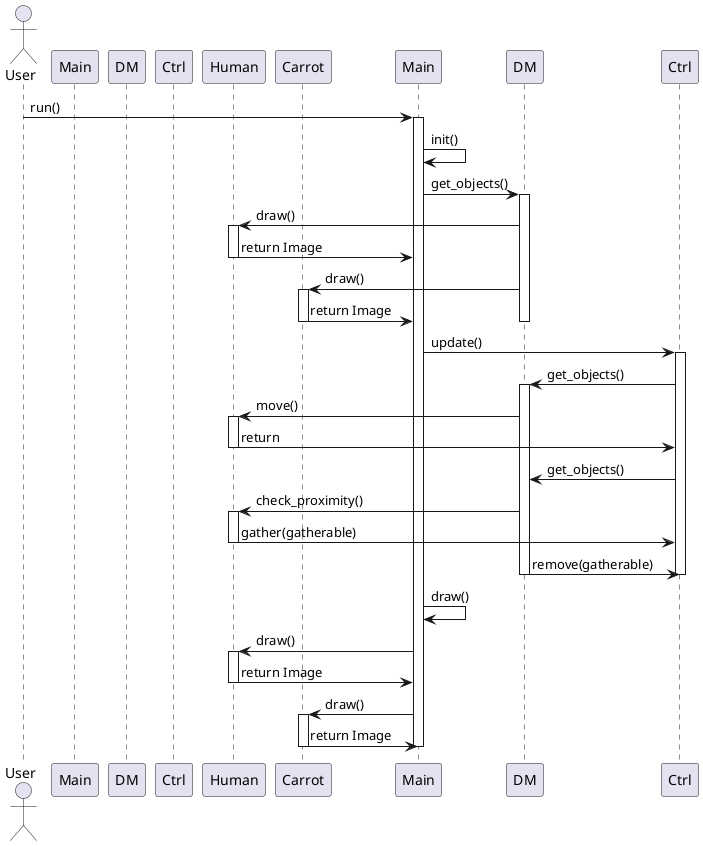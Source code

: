 @startuml
actor User

participant Main as MainView
participant DM as DataManager
participant Ctrl as Controller
participant Human
participant Carrot

User -> Main: run()
activate Main

Main -> Main: init()
Main -> DM: get_objects()
activate DM
DM -> Human: draw()
activate Human
Human -> Main: return Image
deactivate Human
DM -> Carrot: draw()
activate Carrot
Carrot -> Main: return Image
deactivate Carrot
deactivate DM

Main -> Ctrl: update()
activate Ctrl
Ctrl -> DM: get_objects()
activate DM
DM -> Human: move()
activate Human
Human -> Ctrl: return
deactivate Human
Ctrl -> DM: get_objects()
DM -> Human: check_proximity()
activate Human
Human -> Ctrl: gather(gatherable)
deactivate Human
DM -> Ctrl: remove(gatherable)
deactivate DM
deactivate Ctrl

Main -> Main: draw()
Main -> Human: draw()
activate Human
Human -> Main: return Image
deactivate Human
Main -> Carrot: draw()
activate Carrot
Carrot -> Main: return Image
deactivate Carrot

deactivate Main
@enduml
